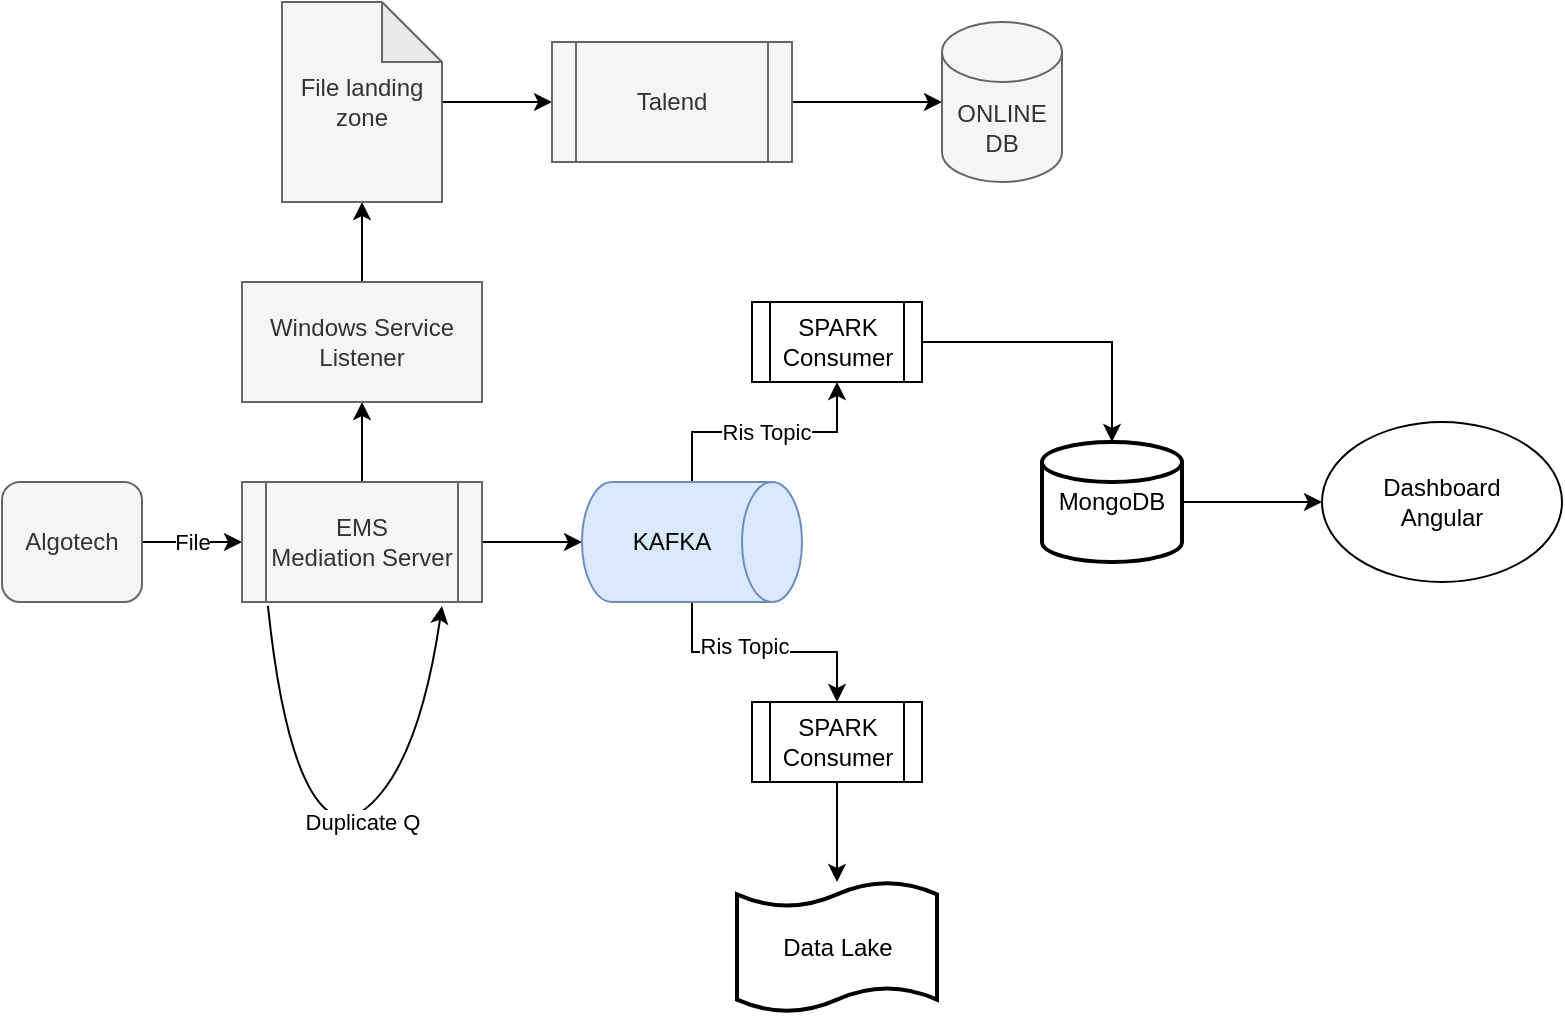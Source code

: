 <mxfile version="14.9.6" type="github">
  <diagram id="0NTTmh2iyiqxCogNluD7" name="Page-1">
    <mxGraphModel dx="1182" dy="732" grid="1" gridSize="10" guides="1" tooltips="1" connect="1" arrows="1" fold="1" page="1" pageScale="1" pageWidth="827" pageHeight="1169" math="0" shadow="0">
      <root>
        <mxCell id="0" />
        <mxCell id="1" parent="0" />
        <mxCell id="VKW26C8YoAphQuPjR-Y2-3" value="File" style="edgeStyle=orthogonalEdgeStyle;rounded=0;orthogonalLoop=1;jettySize=auto;html=1;" edge="1" parent="1" source="VKW26C8YoAphQuPjR-Y2-1" target="VKW26C8YoAphQuPjR-Y2-2">
          <mxGeometry relative="1" as="geometry" />
        </mxCell>
        <mxCell id="VKW26C8YoAphQuPjR-Y2-1" value="Algotech" style="rounded=1;whiteSpace=wrap;html=1;fillColor=#f5f5f5;strokeColor=#666666;fontColor=#333333;" vertex="1" parent="1">
          <mxGeometry x="20" y="320" width="70" height="60" as="geometry" />
        </mxCell>
        <mxCell id="VKW26C8YoAphQuPjR-Y2-7" value="" style="edgeStyle=orthogonalEdgeStyle;rounded=0;orthogonalLoop=1;jettySize=auto;html=1;" edge="1" parent="1" source="VKW26C8YoAphQuPjR-Y2-2" target="VKW26C8YoAphQuPjR-Y2-6">
          <mxGeometry relative="1" as="geometry" />
        </mxCell>
        <mxCell id="VKW26C8YoAphQuPjR-Y2-10" value="" style="edgeStyle=orthogonalEdgeStyle;rounded=0;orthogonalLoop=1;jettySize=auto;html=1;" edge="1" parent="1" source="VKW26C8YoAphQuPjR-Y2-2" target="VKW26C8YoAphQuPjR-Y2-9">
          <mxGeometry relative="1" as="geometry" />
        </mxCell>
        <mxCell id="VKW26C8YoAphQuPjR-Y2-2" value="EMS&lt;br&gt;Mediation Server" style="shape=process;whiteSpace=wrap;html=1;backgroundOutline=1;fillColor=#f5f5f5;strokeColor=#666666;fontColor=#333333;" vertex="1" parent="1">
          <mxGeometry x="140" y="320" width="120" height="60" as="geometry" />
        </mxCell>
        <mxCell id="VKW26C8YoAphQuPjR-Y2-4" value="" style="curved=1;endArrow=classic;html=1;exitX=0.108;exitY=1.033;exitDx=0;exitDy=0;exitPerimeter=0;" edge="1" parent="1" source="VKW26C8YoAphQuPjR-Y2-2">
          <mxGeometry width="50" height="50" relative="1" as="geometry">
            <mxPoint x="200" y="470" as="sourcePoint" />
            <mxPoint x="240" y="382" as="targetPoint" />
            <Array as="points">
              <mxPoint x="160" y="450" />
              <mxPoint x="190" y="500" />
              <mxPoint x="230" y="450" />
            </Array>
          </mxGeometry>
        </mxCell>
        <mxCell id="VKW26C8YoAphQuPjR-Y2-5" value="Duplicate Q" style="edgeLabel;html=1;align=center;verticalAlign=middle;resizable=0;points=[];" vertex="1" connectable="0" parent="VKW26C8YoAphQuPjR-Y2-4">
          <mxGeometry x="0.117" y="-2" relative="1" as="geometry">
            <mxPoint x="-3" y="3" as="offset" />
          </mxGeometry>
        </mxCell>
        <mxCell id="VKW26C8YoAphQuPjR-Y2-24" value="" style="edgeStyle=orthogonalEdgeStyle;rounded=0;orthogonalLoop=1;jettySize=auto;html=1;" edge="1" parent="1" source="VKW26C8YoAphQuPjR-Y2-6" target="VKW26C8YoAphQuPjR-Y2-23">
          <mxGeometry relative="1" as="geometry" />
        </mxCell>
        <mxCell id="VKW26C8YoAphQuPjR-Y2-26" value="Ris Topic" style="edgeLabel;html=1;align=center;verticalAlign=middle;resizable=0;points=[];" vertex="1" connectable="0" parent="VKW26C8YoAphQuPjR-Y2-24">
          <mxGeometry x="-0.167" y="3" relative="1" as="geometry">
            <mxPoint as="offset" />
          </mxGeometry>
        </mxCell>
        <mxCell id="VKW26C8YoAphQuPjR-Y2-25" value="Ris Topic" style="edgeStyle=orthogonalEdgeStyle;rounded=0;orthogonalLoop=1;jettySize=auto;html=1;" edge="1" parent="1" source="VKW26C8YoAphQuPjR-Y2-6" target="VKW26C8YoAphQuPjR-Y2-18">
          <mxGeometry relative="1" as="geometry" />
        </mxCell>
        <mxCell id="VKW26C8YoAphQuPjR-Y2-6" value="" style="shape=cylinder3;whiteSpace=wrap;html=1;boundedLbl=1;backgroundOutline=1;size=15;rotation=90;align=center;verticalAlign=middle;fillColor=#dae8fc;strokeColor=#6c8ebf;" vertex="1" parent="1">
          <mxGeometry x="335" y="295" width="60" height="110" as="geometry" />
        </mxCell>
        <mxCell id="VKW26C8YoAphQuPjR-Y2-8" value="KAFKA" style="text;html=1;strokeColor=none;fillColor=none;align=center;verticalAlign=middle;whiteSpace=wrap;rounded=0;" vertex="1" parent="1">
          <mxGeometry x="335" y="340" width="40" height="20" as="geometry" />
        </mxCell>
        <mxCell id="VKW26C8YoAphQuPjR-Y2-13" value="" style="edgeStyle=orthogonalEdgeStyle;rounded=0;orthogonalLoop=1;jettySize=auto;html=1;" edge="1" parent="1" source="VKW26C8YoAphQuPjR-Y2-9" target="VKW26C8YoAphQuPjR-Y2-12">
          <mxGeometry relative="1" as="geometry" />
        </mxCell>
        <mxCell id="VKW26C8YoAphQuPjR-Y2-9" value="Windows Service&lt;br&gt;Listener" style="rounded=0;whiteSpace=wrap;html=1;verticalAlign=middle;fillColor=#f5f5f5;strokeColor=#666666;fontColor=#333333;" vertex="1" parent="1">
          <mxGeometry x="140" y="220" width="120" height="60" as="geometry" />
        </mxCell>
        <mxCell id="VKW26C8YoAphQuPjR-Y2-15" value="" style="edgeStyle=orthogonalEdgeStyle;rounded=0;orthogonalLoop=1;jettySize=auto;html=1;" edge="1" parent="1" source="VKW26C8YoAphQuPjR-Y2-12" target="VKW26C8YoAphQuPjR-Y2-14">
          <mxGeometry relative="1" as="geometry" />
        </mxCell>
        <mxCell id="VKW26C8YoAphQuPjR-Y2-12" value="File landing zone" style="shape=note;whiteSpace=wrap;html=1;backgroundOutline=1;darkOpacity=0.05;verticalAlign=middle;fillColor=#f5f5f5;strokeColor=#666666;fontColor=#333333;" vertex="1" parent="1">
          <mxGeometry x="160" y="80" width="80" height="100" as="geometry" />
        </mxCell>
        <mxCell id="VKW26C8YoAphQuPjR-Y2-17" value="" style="edgeStyle=orthogonalEdgeStyle;rounded=0;orthogonalLoop=1;jettySize=auto;html=1;" edge="1" parent="1" source="VKW26C8YoAphQuPjR-Y2-14" target="VKW26C8YoAphQuPjR-Y2-16">
          <mxGeometry relative="1" as="geometry" />
        </mxCell>
        <mxCell id="VKW26C8YoAphQuPjR-Y2-14" value="Talend" style="shape=process;whiteSpace=wrap;html=1;backgroundOutline=1;verticalAlign=middle;fillColor=#f5f5f5;strokeColor=#666666;fontColor=#333333;" vertex="1" parent="1">
          <mxGeometry x="295" y="100" width="120" height="60" as="geometry" />
        </mxCell>
        <mxCell id="VKW26C8YoAphQuPjR-Y2-16" value="ONLINE&lt;br&gt;DB" style="shape=cylinder3;whiteSpace=wrap;html=1;boundedLbl=1;backgroundOutline=1;size=15;verticalAlign=middle;fillColor=#f5f5f5;strokeColor=#666666;fontColor=#333333;" vertex="1" parent="1">
          <mxGeometry x="490" y="90" width="60" height="80" as="geometry" />
        </mxCell>
        <mxCell id="VKW26C8YoAphQuPjR-Y2-32" value="" style="edgeStyle=orthogonalEdgeStyle;rounded=0;orthogonalLoop=1;jettySize=auto;html=1;" edge="1" parent="1" source="VKW26C8YoAphQuPjR-Y2-18" target="VKW26C8YoAphQuPjR-Y2-29">
          <mxGeometry relative="1" as="geometry" />
        </mxCell>
        <mxCell id="VKW26C8YoAphQuPjR-Y2-18" value="SPARK&lt;br&gt;Consumer" style="shape=process;whiteSpace=wrap;html=1;backgroundOutline=1;verticalAlign=middle;" vertex="1" parent="1">
          <mxGeometry x="395" y="230" width="85" height="40" as="geometry" />
        </mxCell>
        <mxCell id="VKW26C8YoAphQuPjR-Y2-28" value="" style="edgeStyle=orthogonalEdgeStyle;rounded=0;orthogonalLoop=1;jettySize=auto;html=1;" edge="1" parent="1" source="VKW26C8YoAphQuPjR-Y2-23" target="VKW26C8YoAphQuPjR-Y2-27">
          <mxGeometry relative="1" as="geometry" />
        </mxCell>
        <mxCell id="VKW26C8YoAphQuPjR-Y2-23" value="SPARK&lt;br&gt;Consumer" style="shape=process;whiteSpace=wrap;html=1;backgroundOutline=1;verticalAlign=middle;" vertex="1" parent="1">
          <mxGeometry x="395" y="430" width="85" height="40" as="geometry" />
        </mxCell>
        <mxCell id="VKW26C8YoAphQuPjR-Y2-27" value="Data Lake" style="shape=tape;whiteSpace=wrap;html=1;strokeWidth=2;size=0.19;verticalAlign=middle;" vertex="1" parent="1">
          <mxGeometry x="387.5" y="520" width="100" height="65" as="geometry" />
        </mxCell>
        <mxCell id="VKW26C8YoAphQuPjR-Y2-35" value="" style="edgeStyle=orthogonalEdgeStyle;rounded=0;orthogonalLoop=1;jettySize=auto;html=1;" edge="1" parent="1" source="VKW26C8YoAphQuPjR-Y2-29" target="VKW26C8YoAphQuPjR-Y2-34">
          <mxGeometry relative="1" as="geometry" />
        </mxCell>
        <mxCell id="VKW26C8YoAphQuPjR-Y2-29" value="MongoDB" style="strokeWidth=2;html=1;shape=mxgraph.flowchart.database;whiteSpace=wrap;verticalAlign=middle;" vertex="1" parent="1">
          <mxGeometry x="540" y="300" width="70" height="60" as="geometry" />
        </mxCell>
        <mxCell id="VKW26C8YoAphQuPjR-Y2-34" value="Dashboard&lt;br&gt;Angular" style="ellipse;whiteSpace=wrap;html=1;verticalAlign=middle;" vertex="1" parent="1">
          <mxGeometry x="680" y="290" width="120" height="80" as="geometry" />
        </mxCell>
      </root>
    </mxGraphModel>
  </diagram>
</mxfile>
